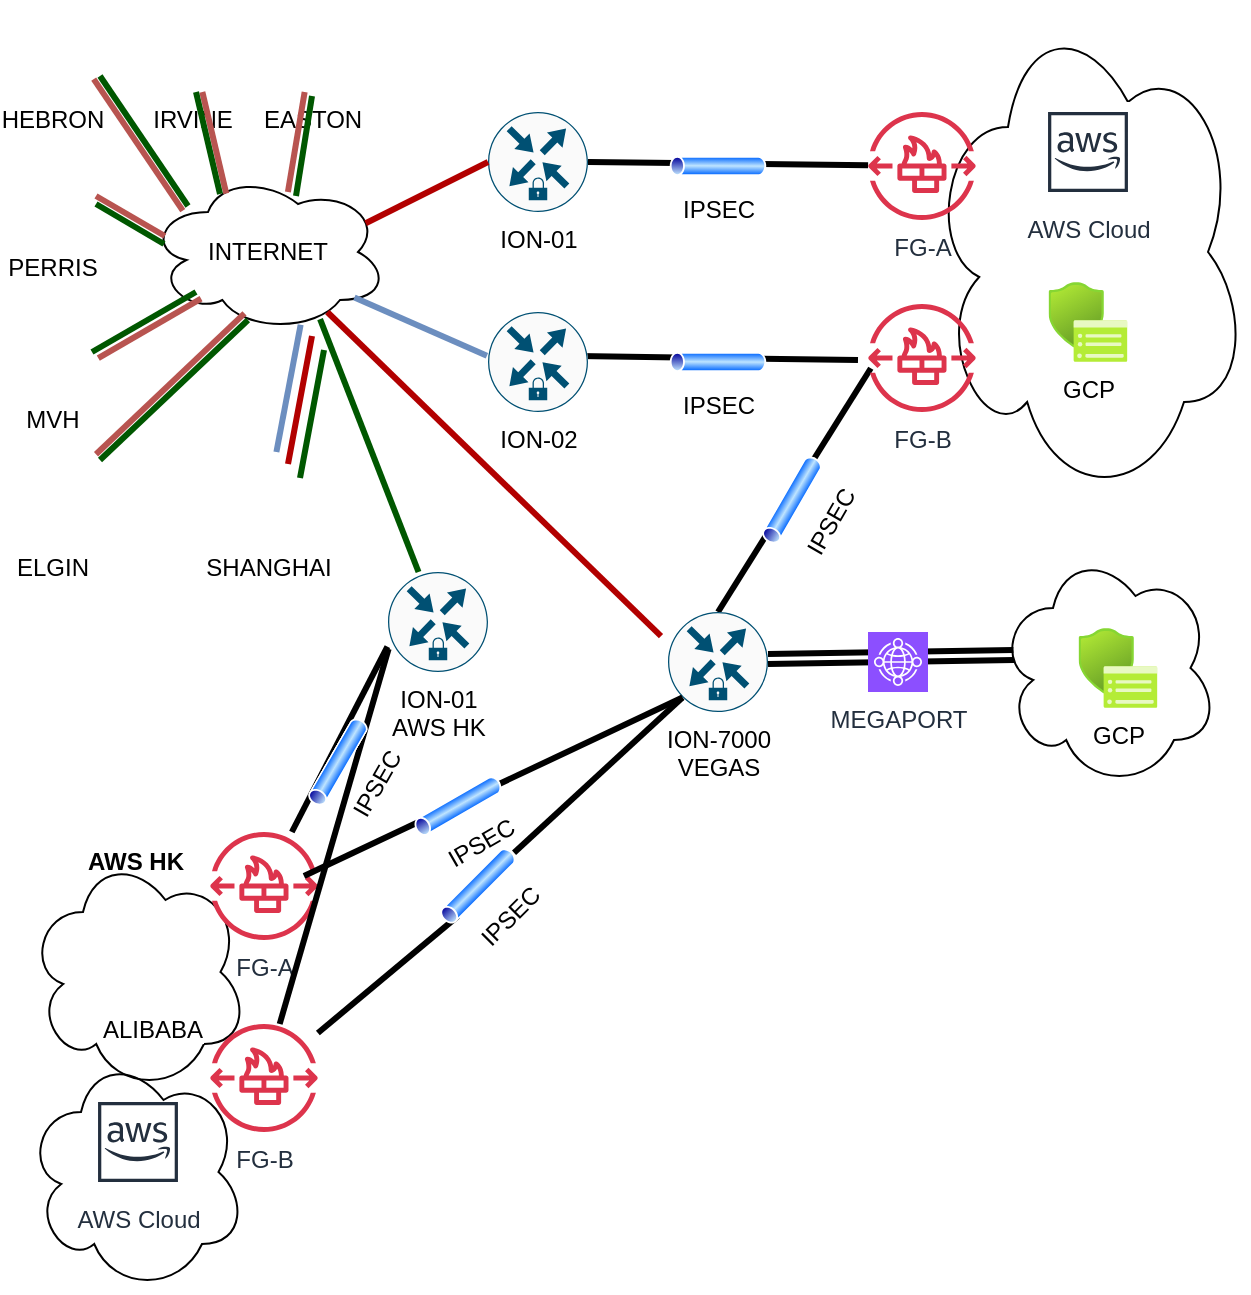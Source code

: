 <mxfile version="24.7.10">
  <diagram name="Page-1" id="dyz9-InGGQwuWpd-DMWA">
    <mxGraphModel dx="978" dy="439" grid="1" gridSize="10" guides="1" tooltips="1" connect="1" arrows="1" fold="1" page="1" pageScale="1" pageWidth="850" pageHeight="1100" math="0" shadow="0">
      <root>
        <mxCell id="0" />
        <mxCell id="1" parent="0" />
        <mxCell id="-JXN84pZ02f-YUgdFMlg-36" value="" style="endArrow=none;html=1;rounded=0;strokeWidth=3;fillColor=#647687;strokeColor=#000000;entryX=0.5;entryY=0;entryDx=0;entryDy=0;entryPerimeter=0;exitX=0.025;exitY=0.595;exitDx=0;exitDy=0;exitPerimeter=0;" parent="1" source="-JXN84pZ02f-YUgdFMlg-4" target="-JXN84pZ02f-YUgdFMlg-34" edge="1">
          <mxGeometry width="50" height="50" relative="1" as="geometry">
            <mxPoint x="565" y="264" as="sourcePoint" />
            <mxPoint x="425" y="262" as="targetPoint" />
          </mxGeometry>
        </mxCell>
        <mxCell id="-JXN84pZ02f-YUgdFMlg-35" value="IPSEC" style="image;aspect=fixed;perimeter=ellipsePerimeter;html=1;align=center;shadow=0;dashed=0;spacingTop=3;image=img/lib/active_directory/tunnel.svg;rotation=-60;" parent="1" vertex="1">
          <mxGeometry x="497" y="319" width="50" height="10" as="geometry" />
        </mxCell>
        <mxCell id="-JXN84pZ02f-YUgdFMlg-31" value="" style="endArrow=none;html=1;rounded=0;strokeWidth=3;fillColor=#647687;strokeColor=#000000;entryX=1;entryY=0.5;entryDx=0;entryDy=0;entryPerimeter=0;" parent="1" edge="1">
          <mxGeometry width="50" height="50" relative="1" as="geometry">
            <mxPoint x="555" y="254" as="sourcePoint" />
            <mxPoint x="415" y="252" as="targetPoint" />
          </mxGeometry>
        </mxCell>
        <mxCell id="-JXN84pZ02f-YUgdFMlg-30" value="" style="endArrow=none;html=1;rounded=0;strokeWidth=3;fillColor=#647687;strokeColor=#000000;entryX=1;entryY=0.5;entryDx=0;entryDy=0;entryPerimeter=0;" parent="1" source="-JXN84pZ02f-YUgdFMlg-3" target="-JXN84pZ02f-YUgdFMlg-1" edge="1">
          <mxGeometry width="50" height="50" relative="1" as="geometry">
            <mxPoint x="257" y="150" as="sourcePoint" />
            <mxPoint x="269" y="201" as="targetPoint" />
          </mxGeometry>
        </mxCell>
        <mxCell id="-JXN84pZ02f-YUgdFMlg-11" value="" style="ellipse;shape=cloud;whiteSpace=wrap;html=1;fillColor=none;" parent="1" vertex="1">
          <mxGeometry x="590" y="75" width="160" height="250" as="geometry" />
        </mxCell>
        <mxCell id="-JXN84pZ02f-YUgdFMlg-1" value="ION-01" style="sketch=0;points=[[0.5,0,0],[1,0.5,0],[0.5,1,0],[0,0.5,0],[0.145,0.145,0],[0.856,0.145,0],[0.855,0.856,0],[0.145,0.855,0]];verticalLabelPosition=bottom;html=1;verticalAlign=top;aspect=fixed;align=center;pointerEvents=1;shape=mxgraph.cisco19.rect;prIcon=secure_router;fillColor=#FAFAFA;strokeColor=#005073;" parent="1" vertex="1">
          <mxGeometry x="370" y="130" width="50" height="50" as="geometry" />
        </mxCell>
        <mxCell id="-JXN84pZ02f-YUgdFMlg-2" value="ION-02" style="sketch=0;points=[[0.5,0,0],[1,0.5,0],[0.5,1,0],[0,0.5,0],[0.145,0.145,0],[0.856,0.145,0],[0.855,0.856,0],[0.145,0.855,0]];verticalLabelPosition=bottom;html=1;verticalAlign=top;aspect=fixed;align=center;pointerEvents=1;shape=mxgraph.cisco19.rect;prIcon=secure_router;fillColor=#FAFAFA;strokeColor=#005073;" parent="1" vertex="1">
          <mxGeometry x="370" y="230" width="50" height="50" as="geometry" />
        </mxCell>
        <mxCell id="-JXN84pZ02f-YUgdFMlg-3" value="FG-A" style="sketch=0;outlineConnect=0;fontColor=#232F3E;gradientColor=none;fillColor=#DD344C;strokeColor=none;dashed=0;verticalLabelPosition=bottom;verticalAlign=top;align=center;html=1;fontSize=12;fontStyle=0;aspect=fixed;pointerEvents=1;shape=mxgraph.aws4.network_firewall_endpoints;" parent="1" vertex="1">
          <mxGeometry x="560" y="130" width="54" height="54" as="geometry" />
        </mxCell>
        <mxCell id="-JXN84pZ02f-YUgdFMlg-4" value="FG-B" style="sketch=0;outlineConnect=0;fontColor=#232F3E;gradientColor=none;fillColor=#DD344C;strokeColor=none;dashed=0;verticalLabelPosition=bottom;verticalAlign=top;align=center;html=1;fontSize=12;fontStyle=0;aspect=fixed;pointerEvents=1;shape=mxgraph.aws4.network_firewall_endpoints;" parent="1" vertex="1">
          <mxGeometry x="560" y="226" width="54" height="54" as="geometry" />
        </mxCell>
        <mxCell id="-JXN84pZ02f-YUgdFMlg-5" value="INTERNET" style="ellipse;shape=cloud;whiteSpace=wrap;html=1;" parent="1" vertex="1">
          <mxGeometry x="200" y="160" width="120" height="80" as="geometry" />
        </mxCell>
        <mxCell id="-JXN84pZ02f-YUgdFMlg-6" value="IPSEC" style="image;aspect=fixed;perimeter=ellipsePerimeter;html=1;align=center;shadow=0;dashed=0;spacingTop=3;image=img/lib/active_directory/tunnel.svg;" parent="1" vertex="1">
          <mxGeometry x="460" y="152" width="50" height="10" as="geometry" />
        </mxCell>
        <mxCell id="-JXN84pZ02f-YUgdFMlg-7" value="IPSEC" style="image;aspect=fixed;perimeter=ellipsePerimeter;html=1;align=center;shadow=0;dashed=0;spacingTop=3;image=img/lib/active_directory/tunnel.svg;" parent="1" vertex="1">
          <mxGeometry x="460" y="250" width="50" height="10" as="geometry" />
        </mxCell>
        <mxCell id="-JXN84pZ02f-YUgdFMlg-8" value="SHANGHAI" style="shape=image;html=1;verticalAlign=top;verticalLabelPosition=bottom;labelBackgroundColor=#ffffff;imageAspect=0;aspect=fixed;image=https://cdn3.iconfinder.com/data/icons/building-89/64/Warehouse_2-128.png" parent="1" vertex="1">
          <mxGeometry x="238" y="300" width="44" height="44" as="geometry" />
        </mxCell>
        <mxCell id="-JXN84pZ02f-YUgdFMlg-10" value="AWS Cloud" style="sketch=0;outlineConnect=0;fontColor=#232F3E;gradientColor=none;strokeColor=#232F3E;fillColor=#ffffff;dashed=0;verticalLabelPosition=bottom;verticalAlign=top;align=center;html=1;fontSize=12;fontStyle=0;aspect=fixed;shape=mxgraph.aws4.resourceIcon;resIcon=mxgraph.aws4.aws_cloud;" parent="1" vertex="1">
          <mxGeometry x="645" y="125" width="50" height="50" as="geometry" />
        </mxCell>
        <mxCell id="-JXN84pZ02f-YUgdFMlg-12" value="GCP" style="image;aspect=fixed;html=1;points=[];align=center;fontSize=12;image=img/lib/azure2/intune/Device_Security_Google.svg;" parent="1" vertex="1">
          <mxGeometry x="650.29" y="215" width="39.42" height="40" as="geometry" />
        </mxCell>
        <mxCell id="-JXN84pZ02f-YUgdFMlg-15" value="MVH" style="shape=image;html=1;verticalAlign=top;verticalLabelPosition=bottom;labelBackgroundColor=#ffffff;imageAspect=0;aspect=fixed;image=https://cdn3.iconfinder.com/data/icons/building-89/64/Warehouse_2-128.png" parent="1" vertex="1">
          <mxGeometry x="130" y="226" width="44" height="44" as="geometry" />
        </mxCell>
        <mxCell id="-JXN84pZ02f-YUgdFMlg-16" value="PERRIS" style="shape=image;html=1;verticalAlign=top;verticalLabelPosition=bottom;labelBackgroundColor=#ffffff;imageAspect=0;aspect=fixed;image=https://cdn3.iconfinder.com/data/icons/building-89/64/Warehouse_2-128.png" parent="1" vertex="1">
          <mxGeometry x="130" y="150" width="44" height="44" as="geometry" />
        </mxCell>
        <mxCell id="-JXN84pZ02f-YUgdFMlg-17" value="IRVINE" style="shape=image;html=1;verticalAlign=top;verticalLabelPosition=bottom;labelBackgroundColor=#ffffff;imageAspect=0;aspect=fixed;image=https://cdn3.iconfinder.com/data/icons/building-89/64/Warehouse_2-128.png" parent="1" vertex="1">
          <mxGeometry x="200" y="76" width="44" height="44" as="geometry" />
        </mxCell>
        <mxCell id="-JXN84pZ02f-YUgdFMlg-18" value="EASTON" style="shape=image;html=1;verticalAlign=top;verticalLabelPosition=bottom;labelBackgroundColor=#ffffff;imageAspect=0;aspect=fixed;image=https://cdn3.iconfinder.com/data/icons/building-89/64/Warehouse_2-128.png" parent="1" vertex="1">
          <mxGeometry x="260" y="76" width="44" height="44" as="geometry" />
        </mxCell>
        <mxCell id="-JXN84pZ02f-YUgdFMlg-19" value="HEBRON" style="shape=image;html=1;verticalAlign=top;verticalLabelPosition=bottom;labelBackgroundColor=#ffffff;imageAspect=0;aspect=fixed;image=https://cdn3.iconfinder.com/data/icons/building-89/64/Warehouse_2-128.png" parent="1" vertex="1">
          <mxGeometry x="130" y="76" width="44" height="44" as="geometry" />
        </mxCell>
        <mxCell id="-JXN84pZ02f-YUgdFMlg-20" value="ELGIN" style="shape=image;html=1;verticalAlign=top;verticalLabelPosition=bottom;labelBackgroundColor=#ffffff;imageAspect=0;aspect=fixed;image=https://cdn3.iconfinder.com/data/icons/building-89/64/Warehouse_2-128.png" parent="1" vertex="1">
          <mxGeometry x="130" y="300" width="44" height="44" as="geometry" />
        </mxCell>
        <mxCell id="-JXN84pZ02f-YUgdFMlg-21" value="" style="endArrow=none;html=1;rounded=0;strokeWidth=3;fillColor=#dae8fc;strokeColor=#6c8ebf;entryX=0.636;entryY=0.955;entryDx=0;entryDy=0;entryPerimeter=0;" parent="1" source="-JXN84pZ02f-YUgdFMlg-8" target="-JXN84pZ02f-YUgdFMlg-5" edge="1">
          <mxGeometry width="50" height="50" relative="1" as="geometry">
            <mxPoint x="280" y="310" as="sourcePoint" />
            <mxPoint x="330" y="260" as="targetPoint" />
          </mxGeometry>
        </mxCell>
        <mxCell id="-JXN84pZ02f-YUgdFMlg-22" value="" style="endArrow=none;html=1;rounded=0;strokeWidth=3;fillColor=#dae8fc;strokeColor=#6c8ebf;entryX=0.86;entryY=0.784;entryDx=0;entryDy=0;entryPerimeter=0;exitX=-0.011;exitY=0.437;exitDx=0;exitDy=0;exitPerimeter=0;" parent="1" source="-JXN84pZ02f-YUgdFMlg-2" target="-JXN84pZ02f-YUgdFMlg-5" edge="1">
          <mxGeometry width="50" height="50" relative="1" as="geometry">
            <mxPoint x="380" y="250" as="sourcePoint" />
            <mxPoint x="286" y="246" as="targetPoint" />
          </mxGeometry>
        </mxCell>
        <mxCell id="-JXN84pZ02f-YUgdFMlg-23" value="" style="endArrow=none;html=1;rounded=0;strokeWidth=3;fillColor=#f8cecc;strokeColor=#b85450;entryX=0.402;entryY=0.884;entryDx=0;entryDy=0;entryPerimeter=0;" parent="1" source="-JXN84pZ02f-YUgdFMlg-20" target="-JXN84pZ02f-YUgdFMlg-5" edge="1">
          <mxGeometry width="50" height="50" relative="1" as="geometry">
            <mxPoint x="284" y="320" as="sourcePoint" />
            <mxPoint x="296" y="256" as="targetPoint" />
          </mxGeometry>
        </mxCell>
        <mxCell id="-JXN84pZ02f-YUgdFMlg-24" value="" style="endArrow=none;html=1;rounded=0;strokeWidth=3;fillColor=#f8cecc;strokeColor=#b85450;entryX=0.221;entryY=0.791;entryDx=0;entryDy=0;entryPerimeter=0;exitX=1.026;exitY=0.614;exitDx=0;exitDy=0;exitPerimeter=0;" parent="1" source="-JXN84pZ02f-YUgdFMlg-15" target="-JXN84pZ02f-YUgdFMlg-5" edge="1">
          <mxGeometry width="50" height="50" relative="1" as="geometry">
            <mxPoint x="184" y="311" as="sourcePoint" />
            <mxPoint x="258" y="241" as="targetPoint" />
          </mxGeometry>
        </mxCell>
        <mxCell id="-JXN84pZ02f-YUgdFMlg-25" value="" style="endArrow=none;html=1;rounded=0;strokeWidth=3;fillColor=#f8cecc;strokeColor=#b85450;entryX=0.07;entryY=0.4;entryDx=0;entryDy=0;entryPerimeter=0;exitX=1;exitY=0.5;exitDx=0;exitDy=0;" parent="1" source="-JXN84pZ02f-YUgdFMlg-16" target="-JXN84pZ02f-YUgdFMlg-5" edge="1">
          <mxGeometry width="50" height="50" relative="1" as="geometry">
            <mxPoint x="185" y="263" as="sourcePoint" />
            <mxPoint x="237" y="233" as="targetPoint" />
          </mxGeometry>
        </mxCell>
        <mxCell id="-JXN84pZ02f-YUgdFMlg-26" value="" style="endArrow=none;html=1;rounded=0;strokeWidth=3;fillColor=#f8cecc;strokeColor=#b85450;entryX=0.145;entryY=0.241;entryDx=0;entryDy=0;entryPerimeter=0;exitX=0.974;exitY=0.854;exitDx=0;exitDy=0;exitPerimeter=0;" parent="1" source="-JXN84pZ02f-YUgdFMlg-19" target="-JXN84pZ02f-YUgdFMlg-5" edge="1">
          <mxGeometry width="50" height="50" relative="1" as="geometry">
            <mxPoint x="184" y="182" as="sourcePoint" />
            <mxPoint x="218" y="202" as="targetPoint" />
          </mxGeometry>
        </mxCell>
        <mxCell id="-JXN84pZ02f-YUgdFMlg-27" value="" style="endArrow=none;html=1;rounded=0;strokeWidth=3;fillColor=#f8cecc;strokeColor=#b85450;entryX=0.326;entryY=0.134;entryDx=0;entryDy=0;entryPerimeter=0;" parent="1" source="-JXN84pZ02f-YUgdFMlg-17" target="-JXN84pZ02f-YUgdFMlg-5" edge="1">
          <mxGeometry width="50" height="50" relative="1" as="geometry">
            <mxPoint x="183" y="124" as="sourcePoint" />
            <mxPoint x="227" y="189" as="targetPoint" />
          </mxGeometry>
        </mxCell>
        <mxCell id="-JXN84pZ02f-YUgdFMlg-28" value="" style="endArrow=none;html=1;rounded=0;strokeWidth=3;fillColor=#f8cecc;strokeColor=#b85450;entryX=0.583;entryY=0.125;entryDx=0;entryDy=0;entryPerimeter=0;" parent="1" source="-JXN84pZ02f-YUgdFMlg-18" target="-JXN84pZ02f-YUgdFMlg-5" edge="1">
          <mxGeometry width="50" height="50" relative="1" as="geometry">
            <mxPoint x="237" y="130" as="sourcePoint" />
            <mxPoint x="249" y="181" as="targetPoint" />
          </mxGeometry>
        </mxCell>
        <mxCell id="-JXN84pZ02f-YUgdFMlg-29" value="" style="endArrow=none;html=1;rounded=0;strokeWidth=3;fillColor=#e51400;strokeColor=#B20000;entryX=0;entryY=0.5;entryDx=0;entryDy=0;entryPerimeter=0;exitX=0.907;exitY=0.32;exitDx=0;exitDy=0;exitPerimeter=0;" parent="1" source="-JXN84pZ02f-YUgdFMlg-5" target="-JXN84pZ02f-YUgdFMlg-1" edge="1">
          <mxGeometry width="50" height="50" relative="1" as="geometry">
            <mxPoint x="247" y="140" as="sourcePoint" />
            <mxPoint x="259" y="191" as="targetPoint" />
          </mxGeometry>
        </mxCell>
        <mxCell id="-JXN84pZ02f-YUgdFMlg-32" value="GCP" style="image;aspect=fixed;html=1;points=[];align=center;fontSize=12;image=img/lib/azure2/intune/Device_Security_Google.svg;" parent="1" vertex="1">
          <mxGeometry x="665.29" y="388" width="39.42" height="40" as="geometry" />
        </mxCell>
        <mxCell id="-JXN84pZ02f-YUgdFMlg-33" value="" style="ellipse;shape=cloud;whiteSpace=wrap;html=1;fillColor=none;" parent="1" vertex="1">
          <mxGeometry x="625" y="348" width="110" height="120" as="geometry" />
        </mxCell>
        <mxCell id="-JXN84pZ02f-YUgdFMlg-34" value="ION-7000&lt;br&gt;VEGAS" style="sketch=0;points=[[0.5,0,0],[1,0.5,0],[0.5,1,0],[0,0.5,0],[0.145,0.145,0],[0.856,0.145,0],[0.855,0.856,0],[0.145,0.855,0]];verticalLabelPosition=bottom;html=1;verticalAlign=top;aspect=fixed;align=center;pointerEvents=1;shape=mxgraph.cisco19.rect;prIcon=secure_router;fillColor=#FAFAFA;strokeColor=#005073;" parent="1" vertex="1">
          <mxGeometry x="460" y="380" width="50" height="50" as="geometry" />
        </mxCell>
        <mxCell id="-JXN84pZ02f-YUgdFMlg-38" value="" style="endArrow=none;html=1;rounded=0;strokeWidth=3;fillColor=#647687;strokeColor=#000000;entryX=0.5;entryY=0;entryDx=0;entryDy=0;entryPerimeter=0;exitX=0.07;exitY=0.4;exitDx=0;exitDy=0;exitPerimeter=0;" parent="1" edge="1">
          <mxGeometry width="50" height="50" relative="1" as="geometry">
            <mxPoint x="632.7" y="399" as="sourcePoint" />
            <mxPoint x="510" y="401" as="targetPoint" />
          </mxGeometry>
        </mxCell>
        <mxCell id="-JXN84pZ02f-YUgdFMlg-39" value="" style="endArrow=none;html=1;rounded=0;strokeWidth=3;fillColor=#647687;strokeColor=#000000;entryX=0.5;entryY=0;entryDx=0;entryDy=0;entryPerimeter=0;exitX=0.07;exitY=0.4;exitDx=0;exitDy=0;exitPerimeter=0;" parent="1" edge="1">
          <mxGeometry width="50" height="50" relative="1" as="geometry">
            <mxPoint x="633" y="404" as="sourcePoint" />
            <mxPoint x="510" y="406" as="targetPoint" />
          </mxGeometry>
        </mxCell>
        <mxCell id="-JXN84pZ02f-YUgdFMlg-40" value="MEGAPORT" style="sketch=0;points=[[0,0,0],[0.25,0,0],[0.5,0,0],[0.75,0,0],[1,0,0],[0,1,0],[0.25,1,0],[0.5,1,0],[0.75,1,0],[1,1,0],[0,0.25,0],[0,0.5,0],[0,0.75,0],[1,0.25,0],[1,0.5,0],[1,0.75,0]];outlineConnect=0;fontColor=#232F3E;fillColor=#8C4FFF;strokeColor=#ffffff;dashed=0;verticalLabelPosition=bottom;verticalAlign=top;align=center;html=1;fontSize=12;fontStyle=0;aspect=fixed;shape=mxgraph.aws4.resourceIcon;resIcon=mxgraph.aws4.cloud_wan;" parent="1" vertex="1">
          <mxGeometry x="560" y="390" width="30" height="30" as="geometry" />
        </mxCell>
        <mxCell id="-JXN84pZ02f-YUgdFMlg-51" value="" style="endArrow=none;html=1;rounded=0;strokeWidth=3;fillColor=#e51400;strokeColor=#B20000;entryX=-0.07;entryY=0.241;entryDx=0;entryDy=0;entryPerimeter=0;exitX=0.747;exitY=0.875;exitDx=0;exitDy=0;exitPerimeter=0;" parent="1" source="-JXN84pZ02f-YUgdFMlg-5" target="-JXN84pZ02f-YUgdFMlg-34" edge="1">
          <mxGeometry width="50" height="50" relative="1" as="geometry">
            <mxPoint x="319" y="196" as="sourcePoint" />
            <mxPoint x="380" y="165" as="targetPoint" />
          </mxGeometry>
        </mxCell>
        <mxCell id="-JXN84pZ02f-YUgdFMlg-52" value="" style="endArrow=none;html=1;rounded=0;strokeWidth=3;fillColor=#e51400;strokeColor=#B20000;entryX=0.636;entryY=0.955;entryDx=0;entryDy=0;entryPerimeter=0;" parent="1" edge="1">
          <mxGeometry width="50" height="50" relative="1" as="geometry">
            <mxPoint x="270" y="306" as="sourcePoint" />
            <mxPoint x="282" y="242" as="targetPoint" />
          </mxGeometry>
        </mxCell>
        <mxCell id="gKAV66lgiXu_0Jtj56Rs-1" value="" style="ellipse;shape=cloud;whiteSpace=wrap;html=1;fillColor=none;" vertex="1" parent="1">
          <mxGeometry x="140" y="500" width="110" height="120" as="geometry" />
        </mxCell>
        <mxCell id="gKAV66lgiXu_0Jtj56Rs-2" value="ALIBABA" style="shape=image;html=1;verticalAlign=top;verticalLabelPosition=bottom;labelBackgroundColor=#ffffff;imageAspect=0;aspect=fixed;image=https://cdn3.iconfinder.com/data/icons/social-networks-34/96/social-20-128.png" vertex="1" parent="1">
          <mxGeometry x="179" y="530" width="45" height="45" as="geometry" />
        </mxCell>
        <mxCell id="gKAV66lgiXu_0Jtj56Rs-3" value="FG-A" style="sketch=0;outlineConnect=0;fontColor=#232F3E;gradientColor=none;fillColor=#DD344C;strokeColor=none;dashed=0;verticalLabelPosition=bottom;verticalAlign=top;align=center;html=1;fontSize=12;fontStyle=0;aspect=fixed;pointerEvents=1;shape=mxgraph.aws4.network_firewall_endpoints;" vertex="1" parent="1">
          <mxGeometry x="231" y="490" width="54" height="54" as="geometry" />
        </mxCell>
        <mxCell id="gKAV66lgiXu_0Jtj56Rs-4" value="FG-B" style="sketch=0;outlineConnect=0;fontColor=#232F3E;gradientColor=none;fillColor=#DD344C;strokeColor=none;dashed=0;verticalLabelPosition=bottom;verticalAlign=top;align=center;html=1;fontSize=12;fontStyle=0;aspect=fixed;pointerEvents=1;shape=mxgraph.aws4.network_firewall_endpoints;" vertex="1" parent="1">
          <mxGeometry x="231" y="586" width="54" height="54" as="geometry" />
        </mxCell>
        <mxCell id="gKAV66lgiXu_0Jtj56Rs-5" value="ION-01&lt;br&gt;AWS HK" style="sketch=0;points=[[0.5,0,0],[1,0.5,0],[0.5,1,0],[0,0.5,0],[0.145,0.145,0],[0.856,0.145,0],[0.855,0.856,0],[0.145,0.855,0]];verticalLabelPosition=bottom;html=1;verticalAlign=top;aspect=fixed;align=center;pointerEvents=1;shape=mxgraph.cisco19.rect;prIcon=secure_router;fillColor=#FAFAFA;strokeColor=#005073;" vertex="1" parent="1">
          <mxGeometry x="320" y="360" width="50" height="50" as="geometry" />
        </mxCell>
        <mxCell id="gKAV66lgiXu_0Jtj56Rs-6" value="" style="endArrow=none;html=1;rounded=0;strokeWidth=3;fillColor=#647687;strokeColor=#000000;entryX=0.5;entryY=0;entryDx=0;entryDy=0;entryPerimeter=0;exitX=0.145;exitY=0.855;exitDx=0;exitDy=0;exitPerimeter=0;" edge="1" parent="1" source="-JXN84pZ02f-YUgdFMlg-34">
          <mxGeometry width="50" height="50" relative="1" as="geometry">
            <mxPoint x="354" y="390" as="sourcePoint" />
            <mxPoint x="278" y="512" as="targetPoint" />
          </mxGeometry>
        </mxCell>
        <mxCell id="gKAV66lgiXu_0Jtj56Rs-7" value="" style="endArrow=none;html=1;rounded=0;strokeWidth=3;fillColor=#647687;strokeColor=#000000;exitX=0.145;exitY=0.855;exitDx=0;exitDy=0;exitPerimeter=0;" edge="1" parent="1" source="gKAV66lgiXu_0Jtj56Rs-16" target="gKAV66lgiXu_0Jtj56Rs-4">
          <mxGeometry width="50" height="50" relative="1" as="geometry">
            <mxPoint x="477" y="433" as="sourcePoint" />
            <mxPoint x="288" y="522" as="targetPoint" />
          </mxGeometry>
        </mxCell>
        <mxCell id="gKAV66lgiXu_0Jtj56Rs-8" value="" style="endArrow=none;html=1;rounded=0;strokeWidth=3;fillColor=#008a00;strokeColor=#005700;exitX=0.717;exitY=0.92;exitDx=0;exitDy=0;exitPerimeter=0;" edge="1" parent="1" source="-JXN84pZ02f-YUgdFMlg-5" target="gKAV66lgiXu_0Jtj56Rs-5">
          <mxGeometry width="50" height="50" relative="1" as="geometry">
            <mxPoint x="477" y="433" as="sourcePoint" />
            <mxPoint x="288" y="522" as="targetPoint" />
          </mxGeometry>
        </mxCell>
        <mxCell id="gKAV66lgiXu_0Jtj56Rs-9" value="" style="endArrow=none;html=1;rounded=0;strokeWidth=3;fillColor=#647687;strokeColor=#000000;entryX=-0.006;entryY=0.746;entryDx=0;entryDy=0;entryPerimeter=0;" edge="1" parent="1" source="gKAV66lgiXu_0Jtj56Rs-3" target="gKAV66lgiXu_0Jtj56Rs-5">
          <mxGeometry width="50" height="50" relative="1" as="geometry">
            <mxPoint x="296" y="244" as="sourcePoint" />
            <mxPoint x="347" y="400" as="targetPoint" />
          </mxGeometry>
        </mxCell>
        <mxCell id="gKAV66lgiXu_0Jtj56Rs-10" value="" style="endArrow=none;html=1;rounded=0;strokeWidth=3;fillColor=#647687;strokeColor=#000000;entryX=0.006;entryY=0.769;entryDx=0;entryDy=0;entryPerimeter=0;" edge="1" parent="1" source="gKAV66lgiXu_0Jtj56Rs-4" target="gKAV66lgiXu_0Jtj56Rs-5">
          <mxGeometry width="50" height="50" relative="1" as="geometry">
            <mxPoint x="287" y="500" as="sourcePoint" />
            <mxPoint x="330" y="437" as="targetPoint" />
          </mxGeometry>
        </mxCell>
        <mxCell id="gKAV66lgiXu_0Jtj56Rs-13" value="AWS HK" style="text;html=1;align=center;verticalAlign=middle;whiteSpace=wrap;rounded=0;fontStyle=1" vertex="1" parent="1">
          <mxGeometry x="164" y="490" width="60" height="30" as="geometry" />
        </mxCell>
        <mxCell id="gKAV66lgiXu_0Jtj56Rs-14" value="IPSEC" style="image;aspect=fixed;perimeter=ellipsePerimeter;html=1;align=center;shadow=0;dashed=0;spacingTop=3;image=img/lib/active_directory/tunnel.svg;rotation=-30;" vertex="1" parent="1">
          <mxGeometry x="330" y="472" width="50" height="10" as="geometry" />
        </mxCell>
        <mxCell id="gKAV66lgiXu_0Jtj56Rs-17" value="" style="endArrow=none;html=1;rounded=0;strokeWidth=3;fillColor=#647687;strokeColor=#000000;exitX=0.145;exitY=0.855;exitDx=0;exitDy=0;exitPerimeter=0;" edge="1" parent="1" source="-JXN84pZ02f-YUgdFMlg-34" target="gKAV66lgiXu_0Jtj56Rs-16">
          <mxGeometry width="50" height="50" relative="1" as="geometry">
            <mxPoint x="467" y="423" as="sourcePoint" />
            <mxPoint x="285" y="589" as="targetPoint" />
          </mxGeometry>
        </mxCell>
        <mxCell id="gKAV66lgiXu_0Jtj56Rs-16" value="IPSEC" style="image;aspect=fixed;perimeter=ellipsePerimeter;html=1;align=center;shadow=0;dashed=0;spacingTop=3;image=img/lib/active_directory/tunnel.svg;rotation=-45;" vertex="1" parent="1">
          <mxGeometry x="340" y="512" width="50" height="10" as="geometry" />
        </mxCell>
        <mxCell id="gKAV66lgiXu_0Jtj56Rs-18" value="" style="endArrow=none;html=1;rounded=0;strokeWidth=3;fillColor=#008a00;strokeColor=#005700;entryX=0.636;entryY=0.955;entryDx=0;entryDy=0;entryPerimeter=0;" edge="1" parent="1">
          <mxGeometry width="50" height="50" relative="1" as="geometry">
            <mxPoint x="276" y="313" as="sourcePoint" />
            <mxPoint x="288" y="249" as="targetPoint" />
          </mxGeometry>
        </mxCell>
        <mxCell id="gKAV66lgiXu_0Jtj56Rs-19" value="IPSEC" style="image;aspect=fixed;perimeter=ellipsePerimeter;html=1;align=center;shadow=0;dashed=0;spacingTop=3;image=img/lib/active_directory/tunnel.svg;rotation=-60;" vertex="1" parent="1">
          <mxGeometry x="270" y="450" width="50" height="10" as="geometry" />
        </mxCell>
        <mxCell id="gKAV66lgiXu_0Jtj56Rs-20" value="AWS Cloud" style="sketch=0;outlineConnect=0;fontColor=#232F3E;gradientColor=none;strokeColor=#232F3E;fillColor=#ffffff;dashed=0;verticalLabelPosition=bottom;verticalAlign=top;align=center;html=1;fontSize=12;fontStyle=0;aspect=fixed;shape=mxgraph.aws4.resourceIcon;resIcon=mxgraph.aws4.aws_cloud;" vertex="1" parent="1">
          <mxGeometry x="170" y="620" width="50" height="50" as="geometry" />
        </mxCell>
        <mxCell id="gKAV66lgiXu_0Jtj56Rs-21" value="" style="ellipse;shape=cloud;whiteSpace=wrap;html=1;fillColor=none;" vertex="1" parent="1">
          <mxGeometry x="139" y="600" width="110" height="120" as="geometry" />
        </mxCell>
        <mxCell id="gKAV66lgiXu_0Jtj56Rs-23" value="" style="endArrow=none;html=1;rounded=0;strokeWidth=3;fillColor=#008a00;strokeColor=#005700;entryX=0.402;entryY=0.884;entryDx=0;entryDy=0;entryPerimeter=0;" edge="1" parent="1">
          <mxGeometry width="50" height="50" relative="1" as="geometry">
            <mxPoint x="176" y="304" as="sourcePoint" />
            <mxPoint x="250" y="234" as="targetPoint" />
          </mxGeometry>
        </mxCell>
        <mxCell id="gKAV66lgiXu_0Jtj56Rs-24" value="" style="endArrow=none;html=1;rounded=0;strokeWidth=3;fillColor=#008a00;strokeColor=#005700;entryX=0.221;entryY=0.791;entryDx=0;entryDy=0;entryPerimeter=0;exitX=1.026;exitY=0.614;exitDx=0;exitDy=0;exitPerimeter=0;" edge="1" parent="1">
          <mxGeometry width="50" height="50" relative="1" as="geometry">
            <mxPoint x="172" y="250" as="sourcePoint" />
            <mxPoint x="224" y="220" as="targetPoint" />
          </mxGeometry>
        </mxCell>
        <mxCell id="gKAV66lgiXu_0Jtj56Rs-25" value="" style="endArrow=none;html=1;rounded=0;strokeWidth=3;fillColor=#008a00;strokeColor=#005700;entryX=0.07;entryY=0.4;entryDx=0;entryDy=0;entryPerimeter=0;exitX=1;exitY=0.5;exitDx=0;exitDy=0;" edge="1" parent="1">
          <mxGeometry width="50" height="50" relative="1" as="geometry">
            <mxPoint x="174" y="176" as="sourcePoint" />
            <mxPoint x="208" y="196" as="targetPoint" />
          </mxGeometry>
        </mxCell>
        <mxCell id="gKAV66lgiXu_0Jtj56Rs-26" value="" style="endArrow=none;html=1;rounded=0;strokeWidth=3;fillColor=#008a00;strokeColor=#005700;entryX=0.145;entryY=0.241;entryDx=0;entryDy=0;entryPerimeter=0;exitX=0.974;exitY=0.854;exitDx=0;exitDy=0;exitPerimeter=0;" edge="1" parent="1">
          <mxGeometry width="50" height="50" relative="1" as="geometry">
            <mxPoint x="176" y="112" as="sourcePoint" />
            <mxPoint x="220" y="177" as="targetPoint" />
          </mxGeometry>
        </mxCell>
        <mxCell id="gKAV66lgiXu_0Jtj56Rs-27" value="" style="endArrow=none;html=1;rounded=0;strokeWidth=3;fillColor=#008a00;strokeColor=#005700;entryX=0.326;entryY=0.134;entryDx=0;entryDy=0;entryPerimeter=0;" edge="1" parent="1">
          <mxGeometry width="50" height="50" relative="1" as="geometry">
            <mxPoint x="224" y="120" as="sourcePoint" />
            <mxPoint x="236" y="171" as="targetPoint" />
          </mxGeometry>
        </mxCell>
        <mxCell id="gKAV66lgiXu_0Jtj56Rs-28" value="" style="endArrow=none;html=1;rounded=0;strokeWidth=3;fillColor=#008a00;strokeColor=#005700;entryX=0.583;entryY=0.125;entryDx=0;entryDy=0;entryPerimeter=0;" edge="1" parent="1">
          <mxGeometry width="50" height="50" relative="1" as="geometry">
            <mxPoint x="282" y="122" as="sourcePoint" />
            <mxPoint x="274" y="172" as="targetPoint" />
          </mxGeometry>
        </mxCell>
      </root>
    </mxGraphModel>
  </diagram>
</mxfile>
